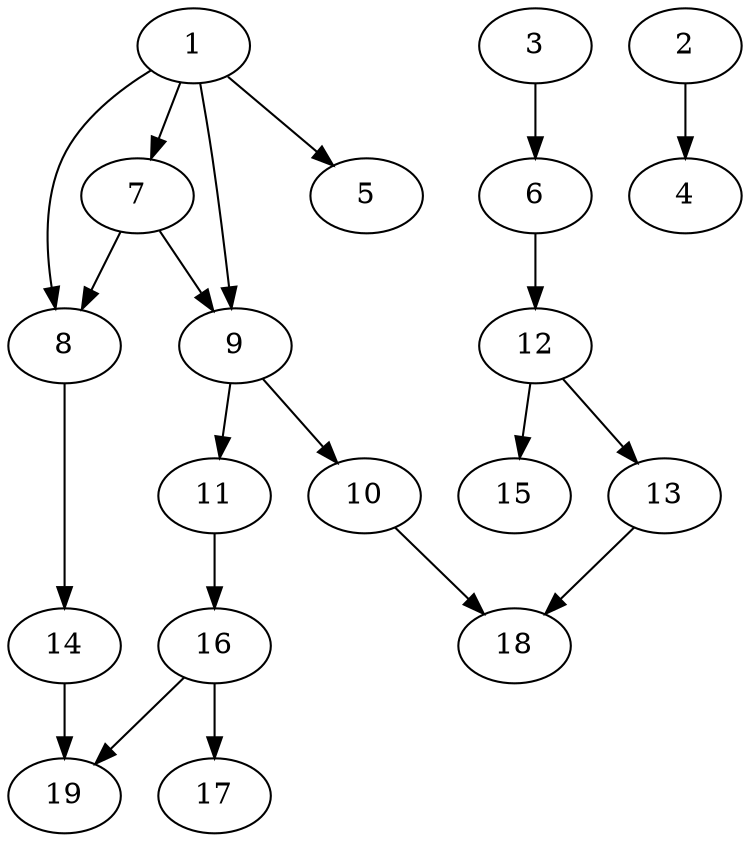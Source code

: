 // DAG automatically generated by daggen at Fri May 24 12:58:34 2024
// daggen-master/daggen -n 19 --fat 0.5 --density 0.5 --regular 0.5 --jump 2 --minalpha 20 --maxalpha 50 --dot -o dags_dot_19/sim_9.dot 
digraph G {
  1 [size="27315023888", alpha="20.79"]
  1 -> 5 [size ="838860800"]
  1 -> 7 [size ="838860800"]
  1 -> 8 [size ="838860800"]
  1 -> 9 [size ="838860800"]
  2 [size="549755813888", alpha="41.01"]
  2 -> 4 [size ="536870912"]
  3 [size="27416650902", alpha="42.16"]
  3 -> 6 [size ="33554432"]
  4 [size="231928233984", alpha="47.00"]
  5 [size="11881060059", alpha="24.44"]
  6 [size="8589934592", alpha="21.72"]
  6 -> 12 [size ="33554432"]
  7 [size="231928233984", alpha="36.65"]
  7 -> 8 [size ="301989888"]
  7 -> 9 [size ="301989888"]
  8 [size="89606889930", alpha="30.44"]
  8 -> 14 [size ="209715200"]
  9 [size="7177505574", alpha="30.89"]
  9 -> 10 [size ="411041792"]
  9 -> 11 [size ="411041792"]
  10 [size="782757789696", alpha="47.31"]
  10 -> 18 [size ="679477248"]
  11 [size="4810646770", alpha="21.89"]
  11 -> 16 [size ="301989888"]
  12 [size="156088682460", alpha="45.68"]
  12 -> 13 [size ="209715200"]
  12 -> 15 [size ="209715200"]
  13 [size="47755398409", alpha="49.66"]
  13 -> 18 [size ="838860800"]
  14 [size="714648051312", alpha="28.58"]
  14 -> 19 [size ="536870912"]
  15 [size="762733950386", alpha="26.75"]
  16 [size="30352055619", alpha="31.71"]
  16 -> 17 [size ="679477248"]
  16 -> 19 [size ="679477248"]
  17 [size="41495103898", alpha="40.18"]
  18 [size="1201250575602", alpha="35.07"]
  19 [size="17606143062", alpha="29.99"]
}
